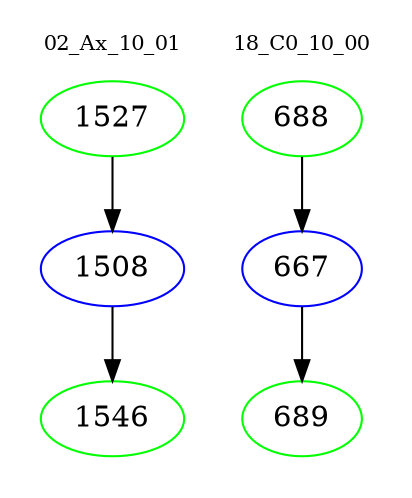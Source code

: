 digraph{
subgraph cluster_0 {
color = white
label = "02_Ax_10_01";
fontsize=10;
T0_1527 [label="1527", color="green"]
T0_1527 -> T0_1508 [color="black"]
T0_1508 [label="1508", color="blue"]
T0_1508 -> T0_1546 [color="black"]
T0_1546 [label="1546", color="green"]
}
subgraph cluster_1 {
color = white
label = "18_C0_10_00";
fontsize=10;
T1_688 [label="688", color="green"]
T1_688 -> T1_667 [color="black"]
T1_667 [label="667", color="blue"]
T1_667 -> T1_689 [color="black"]
T1_689 [label="689", color="green"]
}
}
